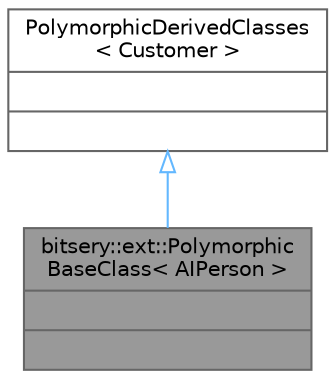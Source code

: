 digraph "bitsery::ext::PolymorphicBaseClass&lt; AIPerson &gt;"
{
 // LATEX_PDF_SIZE
  bgcolor="transparent";
  edge [fontname=Helvetica,fontsize=10,labelfontname=Helvetica,labelfontsize=10];
  node [fontname=Helvetica,fontsize=10,shape=box,height=0.2,width=0.4];
  Node1 [shape=record,label="{bitsery::ext::Polymorphic\lBaseClass\< AIPerson \>\n||}",height=0.2,width=0.4,color="gray40", fillcolor="grey60", style="filled", fontcolor="black",tooltip=" "];
  Node2 -> Node1 [dir="back",color="steelblue1",style="solid",arrowtail="onormal"];
  Node2 [shape=record,label="{PolymorphicDerivedClasses\l\< Customer \>\n||}",height=0.2,width=0.4,color="gray40", fillcolor="white", style="filled",tooltip=" "];
}
